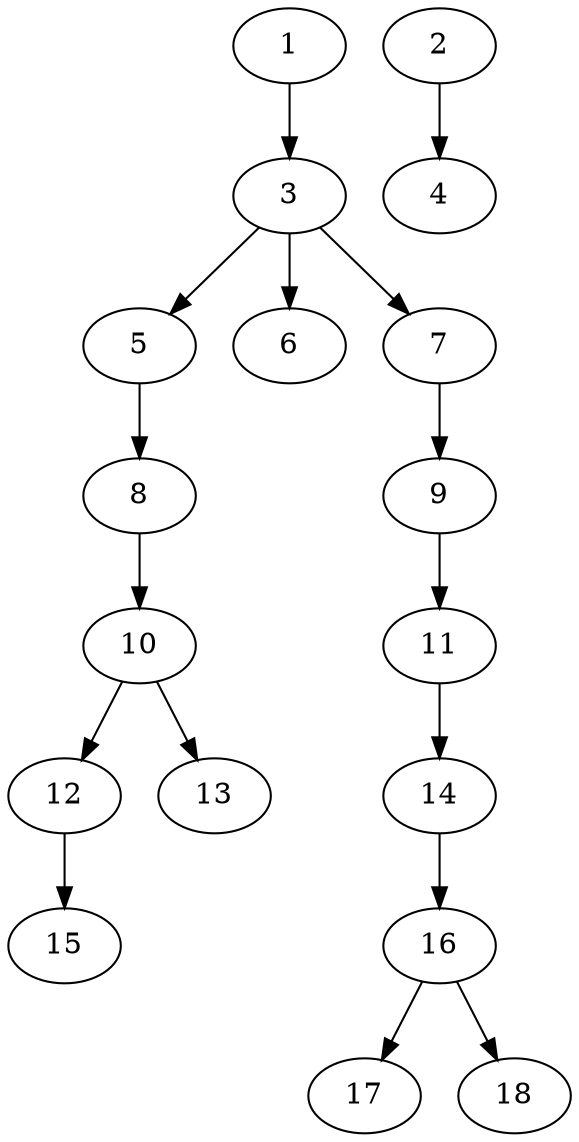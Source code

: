 // DAG (tier=1-easy, mode=data, n=18, ccr=0.322, fat=0.465, density=0.241, regular=0.660, jump=0.045, mindata=1048576, maxdata=8388608)
// DAG automatically generated by daggen at Sun Aug 24 16:33:33 2025
// /home/ermia/Project/Environments/daggen/bin/daggen --dot --ccr 0.322 --fat 0.465 --regular 0.660 --density 0.241 --jump 0.045 --mindata 1048576 --maxdata 8388608 -n 18 
digraph G {
  1 [size="9633923855246322", alpha="0.01", expect_size="4816961927623161"]
  1 -> 3 [size ="160416432914432"]
  2 [size="18855847201031816", alpha="0.05", expect_size="9427923600515908"]
  2 -> 4 [size ="367292592422912"]
  3 [size="1860606104196367", alpha="0.04", expect_size="930303052098183"]
  3 -> 5 [size ="36118200320000"]
  3 -> 6 [size ="36118200320000"]
  3 -> 7 [size ="36118200320000"]
  4 [size="77077298857098870784", alpha="0.07", expect_size="38538649428549435392"]
  5 [size="172956165255100104704", alpha="0.05", expect_size="86478082627550052352"]
  5 -> 8 [size ="248340386152448"]
  6 [size="56261488678757466112", alpha="0.11", expect_size="28130744339378733056"]
  7 [size="12460318326108717056", alpha="0.07", expect_size="6230159163054358528"]
  7 -> 9 [size ="42997454471168"]
  8 [size="44544088887001584", alpha="0.11", expect_size="22272044443500792"]
  8 -> 10 [size ="22369808678912"]
  9 [size="555453650718999808", alpha="0.09", expect_size="277726825359499904"]
  9 -> 11 [size ="268639139790848"]
  10 [size="83536896054647586816", alpha="0.12", expect_size="41768448027323793408"]
  10 -> 12 [size ="152877020479488"]
  10 -> 13 [size ="152877020479488"]
  11 [size="8510598430517221", alpha="0.19", expect_size="4255299215258610"]
  11 -> 14 [size ="176193391296512"]
  12 [size="21252091557183488000", alpha="0.17", expect_size="10626045778591744000"]
  12 -> 15 [size ="61379654451200"]
  13 [size="91957828117230000", alpha="0.11", expect_size="45978914058615000"]
  14 [size="185252268081479155712", alpha="0.16", expect_size="92626134040739577856"]
  14 -> 16 [size ="259975452557312"]
  15 [size="66931328439812096000", alpha="0.10", expect_size="33465664219906048000"]
  16 [size="77690939138755264512", alpha="0.02", expect_size="38845469569377632256"]
  16 -> 17 [size ="145658858176512"]
  16 -> 18 [size ="145658858176512"]
  17 [size="38272207871388155904", alpha="0.15", expect_size="19136103935694077952"]
  18 [size="50305523995639808000", alpha="0.17", expect_size="25152761997819904000"]
}